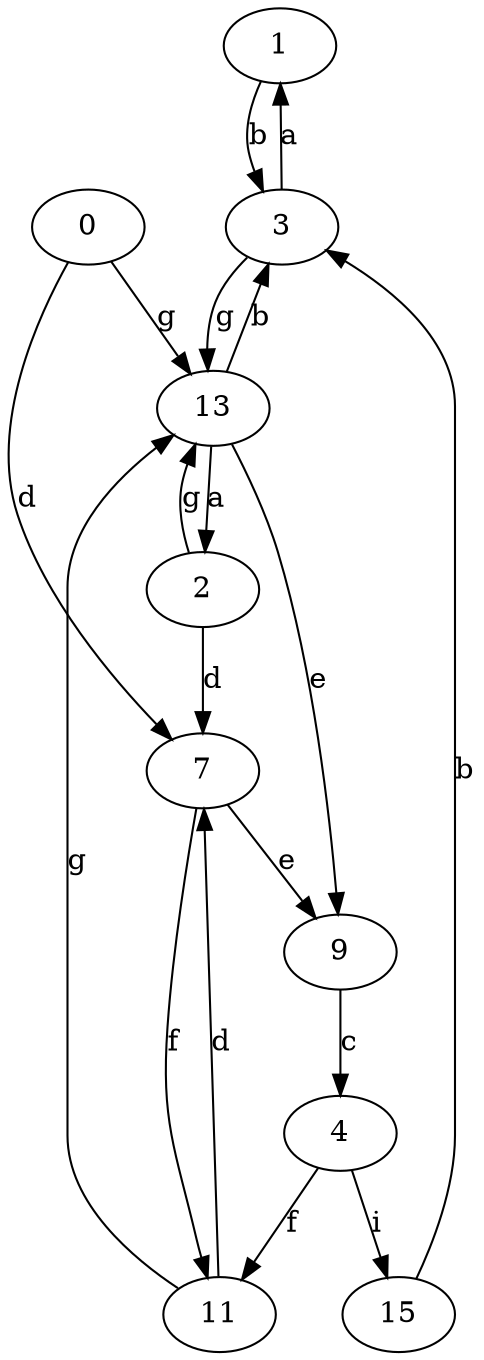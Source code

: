 strict digraph  {
1;
2;
3;
4;
0;
7;
9;
11;
13;
15;
1 -> 3  [label=b];
2 -> 7  [label=d];
2 -> 13  [label=g];
3 -> 1  [label=a];
3 -> 13  [label=g];
4 -> 11  [label=f];
4 -> 15  [label=i];
0 -> 7  [label=d];
0 -> 13  [label=g];
7 -> 9  [label=e];
7 -> 11  [label=f];
9 -> 4  [label=c];
11 -> 7  [label=d];
11 -> 13  [label=g];
13 -> 2  [label=a];
13 -> 3  [label=b];
13 -> 9  [label=e];
15 -> 3  [label=b];
}
